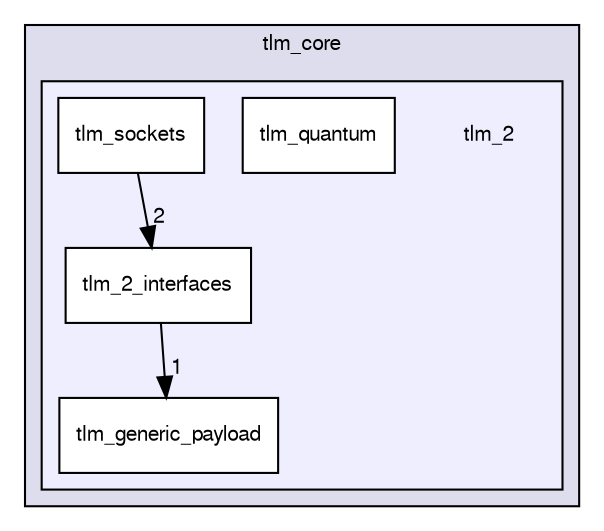 digraph "tlm_core/tlm_2" {
  compound=true
  node [ fontsize="10", fontname="FreeSans"];
  edge [ labelfontsize="10", labelfontname="FreeSans"];
  subgraph clusterdir_54d760f7f187686fd9c4b070d5c46b52 {
    graph [ bgcolor="#ddddee", pencolor="black", label="tlm_core" fontname="FreeSans", fontsize="10", URL="dir_54d760f7f187686fd9c4b070d5c46b52.html"]
  subgraph clusterdir_9345038caee142a641c3808e66796fc4 {
    graph [ bgcolor="#eeeeff", pencolor="black", label="" URL="dir_9345038caee142a641c3808e66796fc4.html"];
    dir_9345038caee142a641c3808e66796fc4 [shape=plaintext label="tlm_2"];
    dir_2b672b167c117538c64dd28adfbb585e [shape=box label="tlm_2_interfaces" color="black" fillcolor="white" style="filled" URL="dir_2b672b167c117538c64dd28adfbb585e.html"];
    dir_c71f0c876475a7748a1d7bf643718c97 [shape=box label="tlm_generic_payload" color="black" fillcolor="white" style="filled" URL="dir_c71f0c876475a7748a1d7bf643718c97.html"];
    dir_cfd40c4c39d823af6ff63a228b6dcd82 [shape=box label="tlm_quantum" color="black" fillcolor="white" style="filled" URL="dir_cfd40c4c39d823af6ff63a228b6dcd82.html"];
    dir_96e45f98180611878bfbaabd973454d0 [shape=box label="tlm_sockets" color="black" fillcolor="white" style="filled" URL="dir_96e45f98180611878bfbaabd973454d0.html"];
  }
  }
  dir_96e45f98180611878bfbaabd973454d0->dir_2b672b167c117538c64dd28adfbb585e [headlabel="2", labeldistance=1.5 headhref="dir_000014_000011.html"];
  dir_2b672b167c117538c64dd28adfbb585e->dir_c71f0c876475a7748a1d7bf643718c97 [headlabel="1", labeldistance=1.5 headhref="dir_000011_000012.html"];
}

